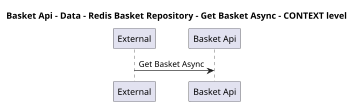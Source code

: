 @startuml
skinparam dpi 60

title Basket Api - Data - Redis Basket Repository - Get Basket Async - CONTEXT level

participant "External" as C4InterFlow.SoftwareSystems.ExternalSystem
participant "Basket Api" as dotnet.eShop.Architecture.SoftwareSystems.BasketApi

C4InterFlow.SoftwareSystems.ExternalSystem -> dotnet.eShop.Architecture.SoftwareSystems.BasketApi : Get Basket Async


@enduml
